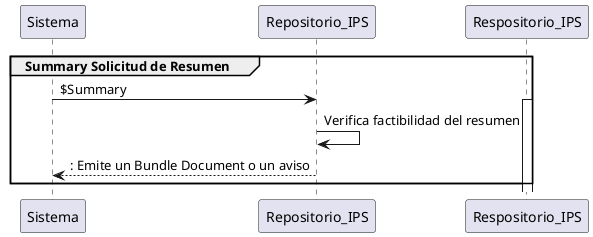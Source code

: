 @startuml name

group Summary Solicitud de Resumen
Sistema -> Repositorio_IPS : $Summary
activate Respositorio_IPS
Repositorio_IPS -> Repositorio_IPS : Verifica factibilidad del resumen
return : Emite un Bundle Document o un aviso
end

@enduml